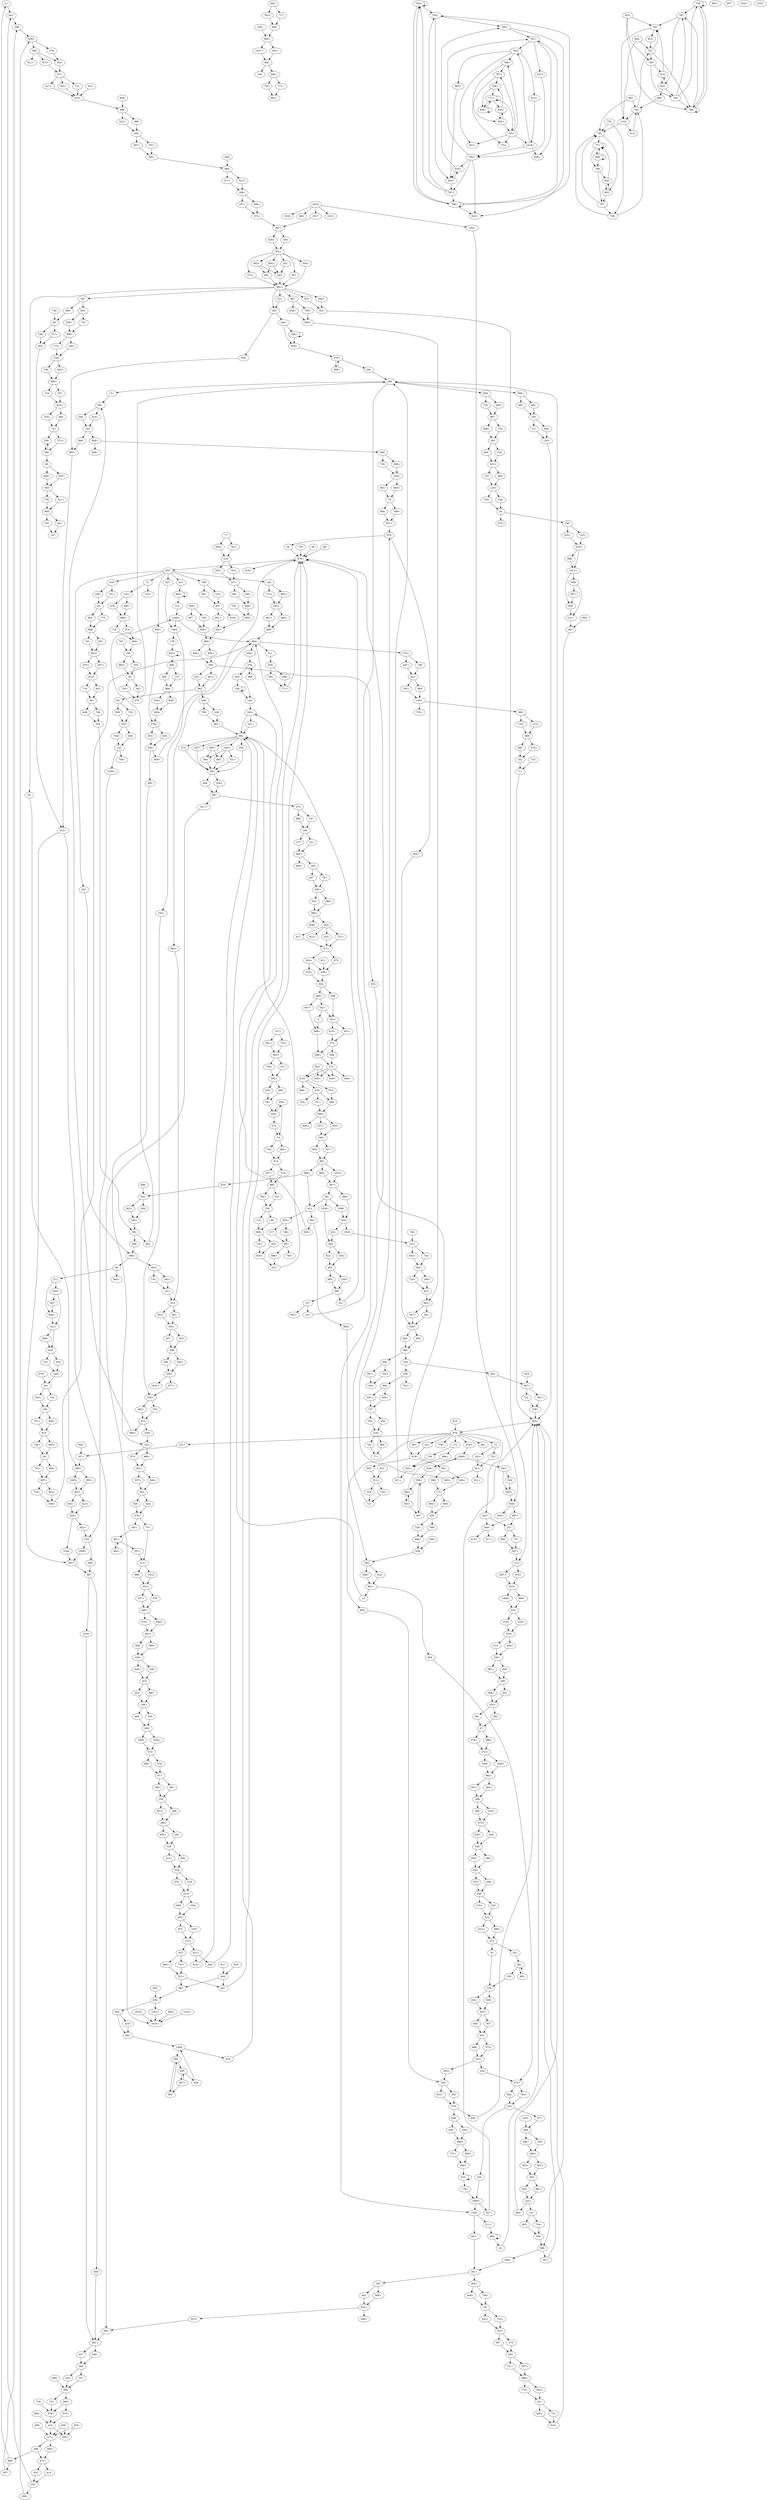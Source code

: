 digraph adj {
graph [k=96]
edge [d=-95]
"2+" [l=181 C=6582]
"2-" [l=181 C=6582]
"13+" [l=51885 C=1941957]
"13-" [l=51885 C=1941957]
"18+" [l=4302 C=156636]
"18-" [l=4302 C=156636]
"24+" [l=47118 C=1579878]
"24-" [l=47118 C=1579878]
"26+" [l=36218 C=1328996]
"26-" [l=36218 C=1328996]
"29+" [l=84609 C=2956635]
"29-" [l=84609 C=2956635]
"34+" [l=26505 C=943989]
"34-" [l=26505 C=943989]
"43+" [l=90139 C=2607704]
"43-" [l=90139 C=2607704]
"45+" [l=38775 C=1293221]
"45-" [l=38775 C=1293221]
"48+" [l=26106 C=725198]
"48-" [l=26106 C=725198]
"49+" [l=53007 C=1890434]
"49-" [l=53007 C=1890434]
"59+" [l=8997 C=336627]
"59-" [l=8997 C=336627]
"65+" [l=42121 C=1596143]
"65-" [l=42121 C=1596143]
"67+" [l=132 C=2029]
"67-" [l=132 C=2029]
"68+" [l=528 C=12678]
"68-" [l=528 C=12678]
"70+" [l=11473 C=367292]
"70-" [l=11473 C=367292]
"71+" [l=38166 C=1432157]
"71-" [l=38166 C=1432157]
"72+" [l=47492 C=1580702]
"72-" [l=47492 C=1580702]
"73+" [l=26655 C=865449]
"73-" [l=26655 C=865449]
"74+" [l=29534 C=1110504]
"74-" [l=29534 C=1110504]
"77+" [l=8643 C=332799]
"77-" [l=8643 C=332799]
"80+" [l=27953 C=1034613]
"80-" [l=27953 C=1034613]
"83+" [l=37859 C=1389430]
"83-" [l=37859 C=1389430]
"99+" [l=48884 C=1370904]
"99-" [l=48884 C=1370904]
"100+" [l=19050 C=719001]
"100-" [l=19050 C=719001]
"101+" [l=34471 C=1302211]
"101-" [l=34471 C=1302211]
"102+" [l=45658 C=1716228]
"102-" [l=45658 C=1716228]
"107+" [l=1276 C=47865]
"107-" [l=1276 C=47865]
"109+" [l=3347 C=115954]
"109-" [l=3347 C=115954]
"126+" [l=14818 C=444070]
"126-" [l=14818 C=444070]
"129+" [l=24888 C=864118]
"129-" [l=24888 C=864118]
"132+" [l=22569 C=814020]
"132-" [l=22569 C=814020]
"136+" [l=9150 C=265242]
"136-" [l=9150 C=265242]
"137+" [l=7402 C=267366]
"137-" [l=7402 C=267366]
"141+" [l=16079 C=492354]
"141-" [l=16079 C=492354]
"144+" [l=22200 C=797857]
"144-" [l=22200 C=797857]
"147+" [l=5515 C=191723]
"147-" [l=5515 C=191723]
"149+" [l=191 C=3258]
"149-" [l=191 C=3258]
"150+" [l=4909 C=178892]
"150-" [l=4909 C=178892]
"156+" [l=1881 C=69183]
"156-" [l=1881 C=69183]
"161+" [l=350 C=19165]
"161-" [l=350 C=19165]
"163+" [l=3548 C=229449]
"163-" [l=3548 C=229449]
"164+" [l=44864 C=1351665]
"164-" [l=44864 C=1351665]
"171+" [l=20225 C=739992]
"171-" [l=20225 C=739992]
"178+" [l=41532 C=1381633]
"178-" [l=41532 C=1381633]
"182+" [l=14299 C=480879]
"182-" [l=14299 C=480879]
"193+" [l=25733 C=814329]
"193-" [l=25733 C=814329]
"195+" [l=9313 C=336927]
"195-" [l=9313 C=336927]
"196+" [l=199 C=26456]
"196-" [l=199 C=26456]
"197+" [l=191 C=23255]
"197-" [l=191 C=23255]
"198+" [l=952 C=57990]
"198-" [l=952 C=57990]
"206+" [l=14202 C=515195]
"206-" [l=14202 C=515195]
"209+" [l=7012 C=224850]
"209-" [l=7012 C=224850]
"211+" [l=39254 C=1178332]
"211-" [l=39254 C=1178332]
"212+" [l=2477 C=88448]
"212-" [l=2477 C=88448]
"213+" [l=1141 C=62795]
"213-" [l=1141 C=62795]
"215+" [l=279 C=12367]
"215-" [l=279 C=12367]
"218+" [l=8090 C=294280]
"218-" [l=8090 C=294280]
"222+" [l=165 C=3054]
"222-" [l=165 C=3054]
"230+" [l=2241 C=72974]
"230-" [l=2241 C=72974]
"240+" [l=12728 C=457063]
"240-" [l=12728 C=457063]
"251+" [l=6420 C=181705]
"251-" [l=6420 C=181705]
"253+" [l=920 C=53740]
"253-" [l=920 C=53740]
"267+" [l=2547 C=73373]
"267-" [l=2547 C=73373]
"269+" [l=168 C=18447]
"269-" [l=168 C=18447]
"272+" [l=286 C=46417]
"272-" [l=286 C=46417]
"276+" [l=131 C=3286]
"276-" [l=131 C=3286]
"286+" [l=134 C=7956]
"286-" [l=134 C=7956]
"289+" [l=202 C=6893]
"289-" [l=202 C=6893]
"294+" [l=186 C=7430]
"294-" [l=186 C=7430]
"300+" [l=266 C=16657]
"300-" [l=266 C=16657]
"301+" [l=191 C=3092]
"301-" [l=191 C=3092]
"304+" [l=11183 C=397704]
"304-" [l=11183 C=397704]
"308+" [l=156 C=14797]
"308-" [l=156 C=14797]
"309+" [l=191 C=3203]
"309-" [l=191 C=3203]
"313+" [l=191 C=3499]
"313-" [l=191 C=3499]
"320+" [l=143 C=3873]
"320-" [l=143 C=3873]
"321+" [l=307 C=9457]
"321-" [l=307 C=9457]
"323+" [l=163 C=3878]
"323-" [l=163 C=3878]
"324+" [l=392 C=5524]
"324-" [l=392 C=5524]
"328+" [l=107 C=1008]
"328-" [l=107 C=1008]
"333+" [l=191 C=2676]
"333-" [l=191 C=2676]
"338+" [l=155 C=3597]
"338-" [l=155 C=3597]
"339+" [l=250 C=4123]
"339-" [l=250 C=4123]
"341+" [l=195 C=11540]
"341-" [l=195 C=11540]
"343+" [l=239 C=14249]
"343-" [l=239 C=14249]
"349+" [l=209 C=27495]
"349-" [l=209 C=27495]
"351+" [l=5063 C=164733]
"351-" [l=5063 C=164733]
"354+" [l=212 C=8327]
"354-" [l=212 C=8327]
"355+" [l=222 C=4406]
"355-" [l=222 C=4406]
"357+" [l=191 C=23078]
"357-" [l=191 C=23078]
"359+" [l=191 C=3050]
"359-" [l=191 C=3050]
"361+" [l=191 C=3007]
"361-" [l=191 C=3007]
"362+" [l=191 C=3393]
"362-" [l=191 C=3393]
"363+" [l=191 C=4612]
"363-" [l=191 C=4612]
"366+" [l=191 C=2473]
"366-" [l=191 C=2473]
"369+" [l=314 C=6679]
"369-" [l=314 C=6679]
"370+" [l=553 C=16428]
"370-" [l=553 C=16428]
"372+" [l=224 C=32396]
"372-" [l=224 C=32396]
"373+" [l=246 C=5458]
"373-" [l=246 C=5458]
"377+" [l=193 C=23126]
"377-" [l=193 C=23126]
"378+" [l=303 C=5979]
"378-" [l=303 C=5979]
"379+" [l=520 C=31695]
"379-" [l=520 C=31695]
"381+" [l=191 C=3165]
"381-" [l=191 C=3165]
"383+" [l=140 C=11374]
"383-" [l=140 C=11374]
"385+" [l=2644 C=95093]
"385-" [l=2644 C=95093]
"389+" [l=1997 C=56787]
"389-" [l=1997 C=56787]
"391+" [l=308 C=17439]
"391-" [l=308 C=17439]
"392+" [l=477 C=11357]
"392-" [l=477 C=11357]
"393+" [l=151 C=3663]
"393-" [l=151 C=3663]
"395+" [l=186 C=21280]
"395-" [l=186 C=21280]
"397+" [l=191 C=23465]
"397-" [l=191 C=23465]
"398+" [l=284 C=10398]
"398-" [l=284 C=10398]
"400+" [l=191 C=3055]
"400-" [l=191 C=3055]
"405+" [l=440 C=22687]
"405-" [l=440 C=22687]
"406+" [l=145 C=4654]
"406-" [l=145 C=4654]
"407+" [l=236 C=6285]
"407-" [l=236 C=6285]
"412+" [l=145 C=5036]
"412-" [l=145 C=5036]
"415+" [l=219 C=26354]
"415-" [l=219 C=26354]
"417+" [l=202 C=12619]
"417-" [l=202 C=12619]
"427+" [l=191 C=23392]
"427-" [l=191 C=23392]
"428+" [l=191 C=2971]
"428-" [l=191 C=2971]
"429+" [l=457 C=26490]
"429-" [l=457 C=26490]
"432+" [l=191 C=15404]
"432-" [l=191 C=15404]
"433+" [l=176 C=18499]
"433-" [l=176 C=18499]
"438+" [l=193 C=3263]
"438-" [l=193 C=3263]
"446+" [l=191 C=3356]
"446-" [l=191 C=3356]
"447+" [l=191 C=3001]
"447-" [l=191 C=3001]
"449+" [l=146 C=3256]
"449-" [l=146 C=3256]
"450+" [l=191 C=3432]
"450-" [l=191 C=3432]
"451+" [l=280 C=15746]
"451-" [l=280 C=15746]
"453+" [l=314 C=6179]
"453-" [l=314 C=6179]
"454+" [l=340 C=7771]
"454-" [l=340 C=7771]
"455+" [l=144 C=3897]
"455-" [l=144 C=3897]
"458+" [l=342 C=19893]
"458-" [l=342 C=19893]
"459+" [l=1106 C=33281]
"459-" [l=1106 C=33281]
"461+" [l=191 C=3633]
"461-" [l=191 C=3633]
"462+" [l=191 C=2926]
"462-" [l=191 C=2926]
"463+" [l=320 C=18049]
"463-" [l=320 C=18049]
"464+" [l=191 C=2487]
"464-" [l=191 C=2487]
"465+" [l=191 C=3668]
"465-" [l=191 C=3668]
"467+" [l=152 C=9434]
"467-" [l=152 C=9434]
"468+" [l=281 C=5423]
"468-" [l=281 C=5423]
"469+" [l=191 C=14976]
"469-" [l=191 C=14976]
"472+" [l=152 C=4306]
"472-" [l=152 C=4306]
"473+" [l=131 C=3670]
"473-" [l=131 C=3670]
"474+" [l=191 C=3970]
"474-" [l=191 C=3970]
"475+" [l=191 C=700]
"475-" [l=191 C=700]
"476+" [l=191 C=3109]
"476-" [l=191 C=3109]
"479+" [l=191 C=3126]
"479-" [l=191 C=3126]
"480+" [l=231 C=25288]
"480-" [l=231 C=25288]
"481+" [l=193 C=5979]
"481-" [l=193 C=5979]
"483+" [l=183 C=1663]
"483-" [l=183 C=1663]
"484+" [l=440 C=11179]
"484-" [l=440 C=11179]
"485+" [l=191 C=2719]
"485-" [l=191 C=2719]
"490+" [l=242 C=10589]
"490-" [l=242 C=10589]
"491+" [l=191 C=2642]
"491-" [l=191 C=2642]
"492+" [l=164 C=4140]
"492-" [l=164 C=4140]
"503+" [l=191 C=3999]
"503-" [l=191 C=3999]
"504+" [l=158 C=4970]
"504-" [l=158 C=4970]
"506+" [l=195 C=3450]
"506-" [l=195 C=3450]
"507+" [l=344 C=11052]
"507-" [l=344 C=11052]
"509+" [l=340 C=7547]
"509-" [l=340 C=7547]
"517+" [l=191 C=3154]
"517-" [l=191 C=3154]
"518+" [l=191 C=3214]
"518-" [l=191 C=3214]
"519+" [l=215 C=6873]
"519-" [l=215 C=6873]
"521+" [l=193 C=8526]
"521-" [l=193 C=8526]
"522+" [l=192 C=4085]
"522-" [l=192 C=4085]
"527+" [l=191 C=2088]
"527-" [l=191 C=2088]
"528+" [l=261 C=5339]
"528-" [l=261 C=5339]
"529+" [l=209 C=8897]
"529-" [l=209 C=8897]
"530+" [l=193 C=6292]
"530-" [l=193 C=6292]
"531+" [l=190 C=4564]
"531-" [l=190 C=4564]
"532+" [l=191 C=3091]
"532-" [l=191 C=3091]
"533+" [l=191 C=1958]
"533-" [l=191 C=1958]
"534+" [l=191 C=2622]
"534-" [l=191 C=2622]
"537+" [l=239 C=4647]
"537-" [l=239 C=4647]
"538+" [l=193 C=22487]
"538-" [l=193 C=22487]
"543+" [l=176 C=5880]
"543-" [l=176 C=5880]
"545+" [l=297 C=6852]
"545-" [l=297 C=6852]
"546+" [l=297 C=6900]
"546-" [l=297 C=6900]
"547+" [l=191 C=2925]
"547-" [l=191 C=2925]
"549+" [l=191 C=4971]
"549-" [l=191 C=4971]
"552+" [l=128 C=7111]
"552-" [l=128 C=7111]
"553+" [l=191 C=9307]
"553-" [l=191 C=9307]
"554+" [l=326 C=16359]
"554-" [l=326 C=16359]
"556+" [l=152 C=3089]
"556-" [l=152 C=3089]
"559+" [l=216 C=4340]
"559-" [l=216 C=4340]
"564+" [l=176 C=3706]
"564-" [l=176 C=3706]
"567+" [l=191 C=2764]
"567-" [l=191 C=2764]
"568+" [l=191 C=506]
"568-" [l=191 C=506]
"572+" [l=256 C=5231]
"572-" [l=256 C=5231]
"576+" [l=239 C=4307]
"576-" [l=239 C=4307]
"578+" [l=159 C=4443]
"578-" [l=159 C=4443]
"581+" [l=161 C=10417]
"581-" [l=161 C=10417]
"583+" [l=191 C=3331]
"583-" [l=191 C=3331]
"584+" [l=191 C=4359]
"584-" [l=191 C=4359]
"587+" [l=191 C=4405]
"587-" [l=191 C=4405]
"588+" [l=191 C=2619]
"588-" [l=191 C=2619]
"590+" [l=103 C=252]
"590-" [l=103 C=252]
"592+" [l=104 C=248]
"592-" [l=104 C=248]
"593+" [l=260 C=2097]
"593-" [l=260 C=2097]
"594+" [l=191 C=2873]
"594-" [l=191 C=2873]
"596+" [l=191 C=1277]
"596-" [l=191 C=1277]
"597+" [l=191 C=2675]
"597-" [l=191 C=2675]
"599+" [l=191 C=2404]
"599-" [l=191 C=2404]
"600+" [l=191 C=2601]
"600-" [l=191 C=2601]
"605+" [l=191 C=300]
"605-" [l=191 C=300]
"607+" [l=281 C=14872]
"607-" [l=281 C=14872]
"608+" [l=212 C=3996]
"608-" [l=212 C=3996]
"610+" [l=191 C=3369]
"610-" [l=191 C=3369]
"611+" [l=191 C=3144]
"611-" [l=191 C=3144]
"613+" [l=191 C=4196]
"613-" [l=191 C=4196]
"614+" [l=278 C=6239]
"614-" [l=278 C=6239]
"615+" [l=196 C=6759]
"615-" [l=196 C=6759]
"619+" [l=131 C=142]
"619-" [l=131 C=142]
"622+" [l=171 C=5016]
"622-" [l=171 C=5016]
"623+" [l=203 C=6124]
"623-" [l=203 C=6124]
"625+" [l=236 C=5628]
"625-" [l=236 C=5628]
"629+" [l=189 C=1444]
"629-" [l=189 C=1444]
"630+" [l=191 C=437]
"630-" [l=191 C=437]
"633+" [l=222 C=3569]
"633-" [l=222 C=3569]
"635+" [l=191 C=299]
"635-" [l=191 C=299]
"636+" [l=191 C=4640]
"636-" [l=191 C=4640]
"638+" [l=191 C=3013]
"638-" [l=191 C=3013]
"640+" [l=261 C=5395]
"640-" [l=261 C=5395]
"641+" [l=152 C=2571]
"641-" [l=152 C=2571]
"643+" [l=191 C=3681]
"643-" [l=191 C=3681]
"645+" [l=191 C=2576]
"645-" [l=191 C=2576]
"646+" [l=191 C=2829]
"646-" [l=191 C=2829]
"648+" [l=191 C=2889]
"648-" [l=191 C=2889]
"650+" [l=191 C=2579]
"650-" [l=191 C=2579]
"651+" [l=191 C=2931]
"651-" [l=191 C=2931]
"652+" [l=191 C=2531]
"652-" [l=191 C=2531]
"654+" [l=189 C=6437]
"654-" [l=189 C=6437]
"656+" [l=191 C=2068]
"656-" [l=191 C=2068]
"660+" [l=191 C=2081]
"660-" [l=191 C=2081]
"662+" [l=191 C=2768]
"662-" [l=191 C=2768]
"666+" [l=191 C=2998]
"666-" [l=191 C=2998]
"668+" [l=246 C=3969]
"668-" [l=246 C=3969]
"670+" [l=163 C=248]
"670-" [l=163 C=248]
"672+" [l=176 C=5805]
"672-" [l=176 C=5805]
"675+" [l=291 C=11739]
"675-" [l=291 C=11739]
"678+" [l=137 C=2319]
"678-" [l=137 C=2319]
"680+" [l=191 C=3078]
"680-" [l=191 C=3078]
"681+" [l=191 C=320]
"681-" [l=191 C=320]
"682+" [l=191 C=2705]
"682-" [l=191 C=2705]
"683+" [l=191 C=2946]
"683-" [l=191 C=2946]
"684+" [l=191 C=445]
"684-" [l=191 C=445]
"685+" [l=191 C=4262]
"685-" [l=191 C=4262]
"686+" [l=191 C=3681]
"686-" [l=191 C=3681]
"691+" [l=216 C=2535]
"691-" [l=216 C=2535]
"692+" [l=176 C=667]
"692-" [l=176 C=667]
"693+" [l=191 C=532]
"693-" [l=191 C=532]
"696+" [l=191 C=2958]
"696-" [l=191 C=2958]
"697+" [l=260 C=2690]
"697-" [l=260 C=2690]
"701+" [l=191 C=255]
"701-" [l=191 C=255]
"703+" [l=191 C=2330]
"703-" [l=191 C=2330]
"704+" [l=191 C=3353]
"704-" [l=191 C=3353]
"705+" [l=191 C=323]
"705-" [l=191 C=323]
"706+" [l=191 C=249]
"706-" [l=191 C=249]
"707+" [l=191 C=5025]
"707-" [l=191 C=5025]
"709+" [l=191 C=245]
"709-" [l=191 C=245]
"710+" [l=191 C=436]
"710-" [l=191 C=436]
"712+" [l=191 C=290]
"712-" [l=191 C=290]
"715+" [l=191 C=430]
"715-" [l=191 C=430]
"716+" [l=191 C=303]
"716-" [l=191 C=303]
"717+" [l=191 C=475]
"717-" [l=191 C=475]
"718+" [l=191 C=962]
"718-" [l=191 C=962]
"720+" [l=191 C=295]
"720-" [l=191 C=295]
"721+" [l=191 C=288]
"721-" [l=191 C=288]
"722+" [l=191 C=315]
"722-" [l=191 C=315]
"723+" [l=155 C=409]
"723-" [l=155 C=409]
"724+" [l=191 C=300]
"724-" [l=191 C=300]
"725+" [l=191 C=495]
"725-" [l=191 C=495]
"726+" [l=125 C=143]
"726-" [l=125 C=143]
"728+" [l=191 C=358]
"728-" [l=191 C=358]
"729+" [l=117 C=53]
"729-" [l=117 C=53]
"730+" [l=191 C=496]
"730-" [l=191 C=496]
"731+" [l=191 C=372]
"731-" [l=191 C=372]
"732+" [l=191 C=639]
"732-" [l=191 C=639]
"733+" [l=191 C=547]
"733-" [l=191 C=547]
"734+" [l=191 C=467]
"734-" [l=191 C=467]
"735+" [l=191 C=279]
"735-" [l=191 C=279]
"736+" [l=191 C=230]
"736-" [l=191 C=230]
"737+" [l=191 C=314]
"737-" [l=191 C=314]
"738+" [l=191 C=291]
"738-" [l=191 C=291]
"739+" [l=191 C=462]
"739-" [l=191 C=462]
"740+" [l=126 C=65]
"740-" [l=126 C=65]
"741+" [l=191 C=442]
"741-" [l=191 C=442]
"742+" [l=191 C=316]
"742-" [l=191 C=316]
"743+" [l=191 C=269]
"743-" [l=191 C=269]
"744+" [l=191 C=270]
"744-" [l=191 C=270]
"745+" [l=191 C=425]
"745-" [l=191 C=425]
"746+" [l=191 C=322]
"746-" [l=191 C=322]
"747+" [l=191 C=375]
"747-" [l=191 C=375]
"748+" [l=191 C=463]
"748-" [l=191 C=463]
"749+" [l=196 C=376]
"749-" [l=196 C=376]
"750+" [l=191 C=472]
"750-" [l=191 C=472]
"751+" [l=191 C=545]
"751-" [l=191 C=545]
"752+" [l=191 C=308]
"752-" [l=191 C=308]
"753+" [l=147 C=178]
"753-" [l=147 C=178]
"754+" [l=191 C=316]
"754-" [l=191 C=316]
"755+" [l=128 C=135]
"755-" [l=128 C=135]
"758+" [l=96 C=255]
"758-" [l=96 C=255]
"759+" [l=96 C=255]
"759-" [l=96 C=255]
"760+" [l=96 C=255]
"760-" [l=96 C=255]
"761+" [l=96 C=255]
"761-" [l=96 C=255]
"763+" [l=96 C=255]
"763-" [l=96 C=255]
"766+" [l=98 C=765]
"766-" [l=98 C=765]
"767+" [l=98 C=765]
"767-" [l=98 C=765]
"768+" [l=102 C=1697]
"768-" [l=102 C=1697]
"771+" [l=99 C=840]
"771-" [l=99 C=840]
"775+" [l=191 C=219]
"775-" [l=191 C=219]
"776+" [l=139 C=238]
"776-" [l=139 C=238]
"785+" [l=96 C=155]
"785-" [l=96 C=155]
"787+" [l=96 C=173]
"787-" [l=96 C=173]
"788+" [l=189 C=4005]
"788-" [l=189 C=4005]
"793+" [l=98 C=436]
"793-" [l=98 C=436]
"800+" [l=117 C=88]
"800-" [l=117 C=88]
"801+" [l=134 C=252]
"801-" [l=134 C=252]
"802+" [l=175 C=304]
"802-" [l=175 C=304]
"805+" [l=162 C=370]
"805-" [l=162 C=370]
"806+" [l=133 C=98]
"806-" [l=133 C=98]
"809+" [l=124 C=74]
"809-" [l=124 C=74]
"810+" [l=142 C=3016]
"810-" [l=142 C=3016]
"811+" [l=102 C=15]
"811-" [l=102 C=15]
"812+" [l=128 C=102]
"812-" [l=128 C=102]
"813+" [l=182 C=390]
"813-" [l=182 C=390]
"814+" [l=191 C=365]
"814-" [l=191 C=365]
"815+" [l=188 C=576]
"815-" [l=188 C=576]
"816+" [l=96 C=3]
"816-" [l=96 C=3]
"818+" [l=114 C=51]
"818-" [l=114 C=51]
"819+" [l=157 C=173]
"819-" [l=157 C=173]
"820+" [l=150 C=173]
"820-" [l=150 C=173]
"821+" [l=187 C=440]
"821-" [l=187 C=440]
"826+" [l=155 C=340]
"826-" [l=155 C=340]
"833+" [l=110 C=34]
"833-" [l=110 C=34]
"835+" [l=128 C=103]
"835-" [l=128 C=103]
"836+" [l=113 C=40]
"836-" [l=113 C=40]
"838+" [l=120 C=90]
"838-" [l=120 C=90]
"839+" [l=119 C=78]
"839-" [l=119 C=78]
"840+" [l=111 C=364]
"840-" [l=111 C=364]
"842+" [l=122 C=64]
"842-" [l=122 C=64]
"843+" [l=106 C=34]
"843-" [l=106 C=34]
"844+" [l=123 C=70]
"844-" [l=123 C=70]
"845+" [l=111 C=38]
"845-" [l=111 C=38]
"846+" [l=103 C=18]
"846-" [l=103 C=18]
"848+" [l=140 C=119]
"848-" [l=140 C=119]
"849+" [l=118 C=57]
"849-" [l=118 C=57]
"887+" [l=209376 C=5742170]
"887-" [l=209376 C=5742170]
"888+" [l=287 C=29551]
"888-" [l=287 C=29551]
"889+" [l=102482 C=3822317]
"889-" [l=102482 C=3822317]
"890+" [l=76659 C=2519357]
"890-" [l=76659 C=2519357]
"891+" [l=21865 C=678735]
"891-" [l=21865 C=678735]
"892+" [l=104259 C=3252817]
"892-" [l=104259 C=3252817]
"893+" [l=76923 C=2931114]
"893-" [l=76923 C=2931114]
"894+" [l=81373 C=3058103]
"894-" [l=81373 C=3058103]
"895+" [l=41851 C=1376831]
"895-" [l=41851 C=1376831]
"896+" [l=105784 C=3978132]
"896-" [l=105784 C=3978132]
"897+" [l=55828 C=2045920]
"897-" [l=55828 C=2045920]
"898+" [l=39614 C=1326305]
"898-" [l=39614 C=1326305]
"900+" [l=66459 C=2255196]
"900-" [l=66459 C=2255196]
"901+" [l=31616 C=1201541]
"901-" [l=31616 C=1201541]
"903+" [l=20063 C=649116]
"903-" [l=20063 C=649116]
"904+" [l=21268 C=616206]
"904-" [l=21268 C=616206]
"905+" [l=85836 C=3197984]
"905-" [l=85836 C=3197984]
"906+" [l=77576 C=2875166]
"906-" [l=77576 C=2875166]
"907+" [l=120053 C=3344930]
"907-" [l=120053 C=3344930]
"908+" [l=30966 C=1144452]
"908-" [l=30966 C=1144452]
"909+" [l=34991 C=1115651]
"909-" [l=34991 C=1115651]
"910+" [l=29707 C=1011045]
"910-" [l=29707 C=1011045]
"911+" [l=75314 C=2810648]
"911-" [l=75314 C=2810648]
"912+" [l=79018 C=2586060]
"912-" [l=79018 C=2586060]
"913+" [l=93335 C=3366988]
"913-" [l=93335 C=3366988]
"914+" [l=80339 C=2987162]
"914-" [l=80339 C=2987162]
"915+" [l=46701 C=1621076]
"915-" [l=46701 C=1621076]
"916+" [l=72439 C=2397069]
"916-" [l=72439 C=2397069]
"917+" [l=54482 C=1458802]
"917-" [l=54482 C=1458802]
"918+" [l=62788 C=2260029]
"918-" [l=62788 C=2260029]
"919+" [l=61723 C=1713480]
"919-" [l=61723 C=1713480]
"920+" [l=86361 C=3144777]
"920-" [l=86361 C=3144777]
"921+" [l=21184 C=735067]
"921-" [l=21184 C=735067]
"922+" [l=26212 C=1002168]
"922-" [l=26212 C=1002168]
"923+" [l=1975 C=127994]
"923-" [l=1975 C=127994]
"924+" [l=426 C=81643]
"924-" [l=426 C=81643]
"925+" [l=52012 C=1889893]
"925-" [l=52012 C=1889893]
"926+" [l=90544 C=3370799]
"926-" [l=90544 C=3370799]
"927+" [l=9439 C=314995]
"927-" [l=9439 C=314995]
"928+" [l=51601 C=1632412]
"928-" [l=51601 C=1632412]
"929+" [l=17453 C=653815]
"929-" [l=17453 C=653815]
"930+" [l=22324 C=645723]
"930-" [l=22324 C=645723]
"931+" [l=1845 C=116142]
"931-" [l=1845 C=116142]
"932+" [l=31934 C=1122291]
"932-" [l=31934 C=1122291]
"933+" [l=11537 C=363442]
"933-" [l=11537 C=363442]
"934+" [l=31981 C=1014009]
"934-" [l=31981 C=1014009]
"935+" [l=17655 C=669604]
"935-" [l=17655 C=669604]
"936+" [l=66736 C=1841448]
"936-" [l=66736 C=1841448]
"937+" [l=45119 C=1379163]
"937-" [l=45119 C=1379163]
"938+" [l=34308 C=1125653]
"938-" [l=34308 C=1125653]
"939+" [l=31494 C=1174846]
"939-" [l=31494 C=1174846]
"940+" [l=6282 C=233328]
"940-" [l=6282 C=233328]
"941+" [l=22845 C=676824]
"941-" [l=22845 C=676824]
"942+" [l=58615 C=2340307]
"942-" [l=58615 C=2340307]
"943+" [l=9999 C=349420]
"943-" [l=9999 C=349420]
"944+" [l=36009 C=960657]
"944-" [l=36009 C=960657]
"946+" [l=87501 C=2630479]
"946-" [l=87501 C=2630479]
"947+" [l=19450 C=716592]
"947-" [l=19450 C=716592]
"948+" [l=3053 C=101752]
"948-" [l=3053 C=101752]
"949+" [l=4786 C=170612]
"949-" [l=4786 C=170612]
"950+" [l=50197 C=1887848]
"950-" [l=50197 C=1887848]
"951+" [l=16843 C=554856]
"951-" [l=16843 C=554856]
"952+" [l=3227 C=102880]
"952-" [l=3227 C=102880]
"953+" [l=356 C=63150]
"953-" [l=356 C=63150]
"954+" [l=15780 C=595459]
"954-" [l=15780 C=595459]
"955+" [l=72130 C=2698563]
"955-" [l=72130 C=2698563]
"956+" [l=471 C=93290]
"956-" [l=471 C=93290]
"957+" [l=7657 C=247441]
"957-" [l=7657 C=247441]
"958+" [l=36493 C=1390837]
"958-" [l=36493 C=1390837]
"959+" [l=82230 C=2392414]
"959-" [l=82230 C=2392414]
"960+" [l=29309 C=1084256]
"960-" [l=29309 C=1084256]
"961+" [l=2593 C=185689]
"961-" [l=2593 C=185689]
"962+" [l=883 C=62946]
"962-" [l=883 C=62946]
"963+" [l=2421 C=68383]
"963-" [l=2421 C=68383]
"964+" [l=4215 C=127437]
"964-" [l=4215 C=127437]
"965+" [l=436 C=19689]
"965-" [l=436 C=19689]
"966+" [l=274 C=44054]
"966-" [l=274 C=44054]
"967+" [l=8759 C=330646]
"967-" [l=8759 C=330646]
"968+" [l=1264 C=46308]
"968-" [l=1264 C=46308]
"970+" [l=4863 C=145925]
"970-" [l=4863 C=145925]
"971+" [l=523 C=106873]
"971-" [l=523 C=106873]
"972+" [l=424 C=10571]
"972-" [l=424 C=10571]
"973+" [l=423 C=11706]
"973-" [l=423 C=11706]
"974+" [l=325 C=11529]
"974-" [l=325 C=11529]
"975+" [l=192 C=19619]
"975-" [l=192 C=19619]
"976+" [l=1277 C=37469]
"976-" [l=1277 C=37469]
"977+" [l=2973 C=93593]
"977-" [l=2973 C=93593]
"978+" [l=273 C=40595]
"978-" [l=273 C=40595]
"979+" [l=389 C=70652]
"979-" [l=389 C=70652]
"980+" [l=1374 C=45594]
"980-" [l=1374 C=45594]
"981+" [l=131 C=8342]
"981-" [l=131 C=8342]
"982+" [l=513 C=27762]
"982-" [l=513 C=27762]
"983+" [l=48657 C=1526556]
"983-" [l=48657 C=1526556]
"984+" [l=1523 C=157211]
"984-" [l=1523 C=157211]
"985+" [l=383 C=71226]
"985-" [l=383 C=71226]
"986+" [l=423 C=8505]
"986-" [l=423 C=8505]
"987+" [l=255 C=39714]
"987-" [l=255 C=39714]
"988+" [l=970 C=27596]
"988-" [l=970 C=27596]
"989+" [l=192 C=22608]
"989-" [l=192 C=22608]
"990+" [l=333 C=15900]
"990-" [l=333 C=15900]
"991+" [l=156 C=14586]
"991-" [l=156 C=14586]
"992+" [l=151 C=3997]
"992-" [l=151 C=3997]
"993+" [l=206 C=4867]
"993-" [l=206 C=4867]
"994+" [l=177 C=11391]
"994-" [l=177 C=11391]
"995+" [l=632 C=22022]
"995-" [l=632 C=22022]
"996+" [l=332 C=7987]
"996-" [l=332 C=7987]
"997+" [l=248 C=5016]
"997-" [l=248 C=5016]
"999+" [l=549 C=15756]
"999-" [l=549 C=15756]
"1000+" [l=591 C=16608]
"1000-" [l=591 C=16608]
"1003+" [l=632 C=19595]
"1003-" [l=632 C=19595]
"1004+" [l=173 C=7638]
"1004-" [l=173 C=7638]
"1005+" [l=307 C=7099]
"1005-" [l=307 C=7099]
"1006+" [l=307 C=7461]
"1006-" [l=307 C=7461]
"1007+" [l=424 C=12294]
"1007-" [l=424 C=12294]
"1008+" [l=217 C=4814]
"1008-" [l=217 C=4814]
"1009+" [l=140 C=2260]
"1009-" [l=140 C=2260]
"1010+" [l=191 C=5213]
"1010-" [l=191 C=5213]
"1011+" [l=100 C=207]
"1011-" [l=100 C=207]
"1012+" [l=332 C=6382]
"1012-" [l=332 C=6382]
"1015+" [l=152 C=762]
"1015-" [l=152 C=762]
"1016+" [l=125 C=7164]
"1016-" [l=125 C=7164]
"1017+" [l=188 C=676]
"1017-" [l=188 C=676]
"1018+" [l=98 C=430]
"1018-" [l=98 C=430]
"1019+" [l=113 C=800]
"1019-" [l=113 C=800]
"1021+" [l=189 C=821]
"1021-" [l=189 C=821]
"1022+" [l=126 C=7242]
"1022-" [l=126 C=7242]
"1026+" [l=32888 C=1232959]
"1026-" [l=32888 C=1232959]
"1027+" [l=1931 C=58075]
"1027-" [l=1931 C=58075]
"1029+" [l=113 C=2491]
"1029-" [l=113 C=2491]
"1030+" [l=75766 C=2712394]
"1030-" [l=75766 C=2712394]
"1031+" [l=16766 C=514697]
"1031-" [l=16766 C=514697]
"2+" -> "341-"
"2-" -> "888+"
"13+" -> "961-"
"13-" -> "994+" [d=-76]
"18+" -> "981-" [d=-87]
"18-" -> "490+"
"24+" -> "678+"
"24-" -> "979+" [d=-30]
"26+" -> "600-"
"26+" -> "736-"
"26-" -> "666-"
"26-" -> "752+"
"29+" -> "648-"
"29+" -> "746-"
"29-" -> "652+"
"29-" -> "710+"
"34+" -> "534+"
"34+" -> "754-"
"34-" -> "240-"
"34-" -> "670-"
"43+" -> "965+"
"43-" -> "953+" [d=-92]
"45+" -> "428+"
"45+" -> "731-"
"45-" -> "583-"
"45-" -> "775-"
"48-" -> "979+" [d=-30]
"49+" -> "398-"
"49-" -> "212-"
"49-" -> "844+"
"59+" -> "338+"
"59-" -> "635+"
"59-" -> "685+"
"65+" -> "683-"
"65+" -> "745+"
"65-" -> "447-"
"65-" -> "730+"
"67+" -> "68+"
"67+" -> "392+"
"67-" -> "976+"
"67-" -> "980+"
"68+" -> "253-"
"68-" -> "67-"
"70+" -> "213+"
"70-" -> "379-"
"71+" -> "953+" [d=-91]
"71-" -> "102+"
"71-" -> "723+"
"72+" -> "979+" [d=-31]
"72-" -> "333+"
"72-" -> "725-"
"73+" -> "660-"
"73+" -> "693+"
"73-" -> "599+"
"73-" -> "684-"
"74+" -> "572+"
"74+" -> "339-" [d=-89]
"74-" -> "465+"
"74-" -> "743-"
"77-" -> "594+"
"77-" -> "742+"
"80+" -> "740+"
"80+" -> "896+"
"80-" -> "517+"
"80-" -> "748-"
"83+" -> "962+"
"83-" -> "309-"
"83-" -> "720-"
"99-" -> "979+" [d=-30]
"100+" -> "755+"
"100+" -> "893-"
"100-" -> "683+"
"100-" -> "745-"
"101+" -> "107+"
"101-" -> "979+" [d=-31]
"102+" -> "476-"
"102+" -> "596+"
"102-" -> "71+"
"107+" -> "490+"
"107-" -> "101-"
"107-" -> "842+"
"109+" -> "953+"
"109-" -> "361-"
"109-" -> "722+"
"126+" -> "953+" [d=-89]
"126-" -> "682+"
"126-" -> "712+"
"129+" -> "534-"
"129+" -> "754+"
"129-" -> "400+"
"129-" -> "701+"
"132+" -> "645+"
"132+" -> "744-"
"132-" -> "749+"
"132-" -> "1030+"
"136+" -> "992+"
"137+" -> "491-"
"137+" -> "605-"
"137-" -> "450-"
"137-" -> "750-"
"141+" -> "222-"
"141-" -> "462-"
"141-" -> "734+"
"144+" -> "156+"
"144+" -> "929+"
"144-" -> "320+"
"147+" -> "301+"
"147+" -> "735+"
"149+" -> "150+"
"149-" -> "908-"
"150+" -> "532+"
"150+" -> "706-"
"150-" -> "149-"
"150-" -> "715-"
"156+" -> "156+"
"156+" -> "929+"
"156-" -> "144-"
"156-" -> "156-"
"161+" -> "981-" [d=-89]
"161-" -> "896-"
"161-" -> "935-"
"163+" -> "549+"
"163+" -> "610-"
"163-" -> "894-"
"163-" -> "928+"
"164+" -> "530+"
"164-" -> "1004+"
"171+" -> "979+" [d=-30]
"171-" -> "696+"
"171-" -> "738-"
"178+" -> "1004+"
"178-" -> "623+"
"182+" -> "391-"
"182-" -> "362-"
"182-" -> "568+"
"193+" -> "485+"
"193+" -> "681+"
"193-" -> "682-"
"193-" -> "712-"
"195+" -> "481+"
"195-" -> "379-"
"196+" -> "197+"
"196+" -> "686+"
"196-" -> "377-"
"196-" -> "521-"
"197+" -> "372+"
"197-" -> "196-"
"198+" -> "363-"
"198+" -> "464-"
"198-" -> "369-"
"198-" -> "453+"
"206+" -> "276-"
"206-" -> "994-" [d=-93]
"209+" -> "660+"
"209+" -> "693-"
"209-" -> "588-"
"209-" -> "728+"
"211+" -> "965-"
"211-" -> "1029+"
"212+" -> "49+"
"212-" -> "559+"
"212-" -> "608+" [d=-91]
"213+" -> "996-"
"213+" -> "1012-"
"213-" -> "70-"
"213-" -> "351-"
"215+" -> "921+"
"215+" -> "937-"
"215-" -> "972+"
"215-" -> "1007+"
"218+" -> "594-"
"218+" -> "742-"
"218-" -> "450+"
"218-" -> "750+"
"222+" -> "141-"
"222+" -> "983-"
"222-" -> "891-"
"222-" -> "952+"
"230+" -> "323-"
"230-" -> "675+"
"240+" -> "34+"
"240-" -> "533+"
"240-" -> "733+"
"251+" -> "887-"
"251+" -> "941-"
"251-" -> "680-"
"251-" -> "747-"
"253+" -> "68-"
"253+" -> "392-"
"253-" -> "366-"
"253-" -> "651+"
"267+" -> "953+" [d=-91]
"267-" -> "398+"
"269+" -> "974+"
"269+" -> "978+" [d=-72]
"269-" -> "956+"
"272+" -> "286-"
"272+" -> "506+"
"272-" -> "800+"
"272-" -> "415+" [d=-93]
"272-" -> "835+" [d=-93]
"272-" -> "839+" [d=-93]
"276+" -> "206-"
"276+" -> "968+"
"276-" -> "929-"
"276-" -> "968-"
"286+" -> "272-"
"286-" -> "888-"
"286-" -> "473+" [d=-34]
"289+" -> "381-"
"289+" -> "650+"
"289-" -> "366+"
"289-" -> "651-"
"294+" -> "977+"
"294+" -> "1031+"
"294-" -> "545-"
"294-" -> "546+"
"300+" -> "405-"
"300+" -> "484-"
"300-" -> "933-"
"300-" -> "461+" [d=-91]
"300-" -> "547-" [d=-91]
"301+" -> "905+"
"301-" -> "147-"
"304+" -> "648+"
"304+" -> "746+"
"304-" -> "391-"
"308+" -> "924-"
"308-" -> "811+"
"308-" -> "975+" [d=-52]
"308-" -> "654-" [d=-49]
"309+" -> "83+"
"309-" -> "920-"
"313+" -> "519-"
"313-" -> "529+"
"320+" -> "321+"
"320+" -> "981-" [d=-18]
"320-" -> "144+"
"320-" -> "926-"
"321+" -> "981-" [d=-93]
"321-" -> "320-"
"323+" -> "230-"
"323+" -> "385+"
"323-" -> "973-"
"323-" -> "986+"
"324+" -> "691-"
"324-" -> "963+"
"328+" -> "922-"
"328+" -> "1030-"
"328-" -> "468-"
"328-" -> "1008+"
"333+" -> "912-"
"333-" -> "72+"
"338+" -> "339+"
"338+" -> "572-"
"338-" -> "59-"
"338-" -> "339-" [d=-78]
"339+" -> "74-" [d=-89]
"339+" -> "338+" [d=-78]
"339-" -> "338-"
"341+" -> "2-"
"341+" -> "343+" [d=-82]
"341-" -> "480-"
"343+" -> "451+"
"343+" -> "614+"
"343-" -> "458+"
"343-" -> "341-" [d=-82]
"349+" -> "427+"
"349+" -> "636-"
"349-" -> "357-"
"349-" -> "553-"
"351+" -> "213+"
"351-" -> "481-"
"354+" -> "984+"
"354-" -> "901-"
"354-" -> "950-"
"355+" -> "556+"
"355-" -> "578-"
"357+" -> "349+"
"357-" -> "956-" [d=-94]
"359+" -> "908+"
"359-" -> "935+"
"361+" -> "109+"
"361-" -> "947-"
"362+" -> "182+"
"362-" -> "932+"
"363+" -> "198-"
"363-" -> "982-"
"366+" -> "253+"
"366-" -> "289+"
"369+" -> "198+"
"369-" -> "672+"
"370+" -> "447+"
"370+" -> "730-"
"370-" -> "994-"
"372+" -> "987+"
"372-" -> "197-"
"372-" -> "686-"
"373+" -> "981+" [d=-92]
"373-" -> "552-" [d=-93]
"377+" -> "196+"
"377-" -> "985+"
"378+" -> "924-"
"378-" -> "654-"
"379+" -> "70+"
"379+" -> "195+"
"379-" -> "454+"
"379-" -> "509+"
"381+" -> "289-"
"381-" -> "529-"
"383+" -> "522-"
"383+" -> "989+"
"383-" -> "397+"
"383-" -> "707+"
"385+" -> "556-"
"385-" -> "323-"
"389+" -> "429+"
"389-" -> "641-"
"391+" -> "182-"
"391+" -> "304+"
"391-" -> "942-"
"391-" -> "948-"
"392+" -> "253-"
"392-" -> "67-"
"393+" -> "407-"
"393+" -> "625-"
"393-" -> "891+"
"393-" -> "952-"
"395+" -> "985-"
"395-" -> "397-"
"395-" -> "707-"
"397+" -> "395+"
"397-" -> "383+"
"398+" -> "49-"
"398+" -> "904+"
"398-" -> "267+"
"398-" -> "948+"
"400+" -> "913-"
"400-" -> "129+"
"405+" -> "300-"
"405-" -> "984-"
"406+" -> "407+"
"406+" -> "625+"
"406-" -> "545+"
"406-" -> "546-"
"407+" -> "393-"
"407-" -> "406-"
"412+" -> "990-" [d=-45]
"412+" -> "581+" [d=-45]
"412-" -> "954+"
"412-" -> "993-"
"415+" -> "974-"
"415+" -> "806+" [d=-66]
"415+" -> "978-" [d=-66]
"415-" -> "843+"
"415-" -> "272+" [d=-93]
"417+" -> "433+" [d=-36]
"417-" -> "971+"
"427+" -> "991-"
"427-" -> "349-"
"428+" -> "916+"
"428-" -> "45-"
"429+" -> "528-"
"429+" -> "640+"
"429-" -> "389-"
"429-" -> "459+"
"432+" -> "433+" [d=-18]
"432-" -> "971+" [d=-18]
"433+" -> "966-"
"433-" -> "812+"
"433-" -> "417-" [d=-36]
"433-" -> "432-" [d=-18]
"433-" -> "721+" [d=-18]
"438+" -> "552+"
"438-" -> "987-"
"446+" -> "921-"
"446-" -> "981-" [d=-81]
"447+" -> "65+"
"447-" -> "370-"
"449+" -> "949+"
"449+" -> "970+"
"449-" -> "537-"
"449-" -> "576+"
"450+" -> "137+"
"450-" -> "218+"
"451+" -> "473-"
"451-" -> "343-"
"453+" -> "672+"
"453-" -> "198+"
"454+" -> "455+"
"454-" -> "379+"
"455+" -> "940-"
"455+" -> "957-"
"455-" -> "454-"
"455-" -> "509-"
"458+" -> "924+"
"458-" -> "343+"
"459+" -> "641-"
"459-" -> "429+"
"461+" -> "962-"
"461-" -> "300+" [d=-91]
"462+" -> "141+"
"462-" -> "904-"
"463+" -> "503+"
"463+" -> "613+"
"463-" -> "995-"
"463-" -> "1003-"
"464+" -> "198-"
"464-" -> "982-"
"465+" -> "914-"
"465-" -> "74+"
"467+" -> "468+"
"467+" -> "581-"
"467-" -> "469-"
"467-" -> "1010-"
"468+" -> "328+"
"468-" -> "467-"
"469+" -> "467+"
"469-" -> "991+" [d=-76]
"472+" -> "1005-"
"472+" -> "1006+"
"472-" -> "976-"
"472-" -> "980-"
"473+" -> "451-"
"473+" -> "614-"
"473-" -> "506-"
"473-" -> "286+" [d=-34]
"474+" -> "889-"
"474-" -> "893+"
"475+" -> "915+"
"475-" -> "943-"
"476+" -> "102-"
"476-" -> "889+"
"479+" -> "519+"
"479-" -> "615+"
"480+" -> "341+"
"480+" -> "607+"
"480-" -> "924+"
"481+" -> "351+"
"481+" -> "483+"
"481-" -> "195-"
"481-" -> "483-"
"483+" -> "481+"
"483-" -> "481-"
"484+" -> "300-"
"484-" -> "984-"
"485+" -> "909-"
"485-" -> "193-"
"490+" -> "995+"
"490+" -> "1003+"
"490-" -> "18+"
"490-" -> "107-"
"491+" -> "137-"
"491-" -> "906+"
"492+" -> "543-" [d=-80]
"492+" -> "692-" [d=-80]
"492-" -> "552-" [d=-75]
"503+" -> "504+"
"503-" -> "463-"
"504+" -> "922+"
"504+" -> "1026-"
"504-" -> "503-"
"504-" -> "613-"
"506+" -> "473+"
"506-" -> "272-"
"507+" -> "552-" [d=-93]
"507-" -> "981+" [d=-87]
"509+" -> "455+"
"509-" -> "379+"
"517+" -> "954-"
"517-" -> "80+"
"518+" -> "519+"
"518-" -> "615+"
"519+" -> "313-"
"519+" -> "646+"
"519-" -> "479-"
"519-" -> "518-"
"521+" -> "196+"
"521-" -> "985+"
"522+" -> "383-"
"522-" -> "966+"
"527+" -> "960-"
"527-" -> "914+"
"528+" -> "429-"
"528-" -> "672-"
"529+" -> "381+"
"529+" -> "650-"
"529-" -> "313+"
"529-" -> "646-"
"530+" -> "662+"
"530+" -> "704-"
"530-" -> "164-"
"530-" -> "977-"
"531+" -> "552-" [d=-93]
"531-" -> "543-" [d=-87]
"532+" -> "960+"
"532-" -> "150-"
"533+" -> "918+"
"533-" -> "240+"
"534+" -> "129-"
"534-" -> "34-"
"537+" -> "449+"
"537-" -> "622-"
"538+" -> "987-"
"538-" -> "552+"
"543+" -> "492-" [d=-80]
"543+" -> "531+" [d=-87]
"543+" -> "564-" [d=-80]
"543-" -> "981+" [d=-21]
"545+" -> "294+"
"545-" -> "406+"
"546+" -> "406+"
"546-" -> "294+"
"547+" -> "300+" [d=-91]
"547-" -> "962-"
"549+" -> "961+"
"549-" -> "163-"
"552+" -> "373+" [d=-93]
"552+" -> "507-" [d=-93]
"552+" -> "531-" [d=-93]
"552+" -> "564+" [d=-84]
"552+" -> "492+" [d=-75]
"552+" -> "554+" [d=-75]
"552-" -> "438-"
"552-" -> "538+"
"553+" -> "349+"
"553-" -> "956-" [d=-94]
"554+" -> "981+" [d=-87]
"554-" -> "552-" [d=-75]
"556+" -> "385-"
"556+" -> "959+"
"556-" -> "355-"
"556-" -> "633+"
"559+" -> "997-"
"559+" -> "1011-"
"559-" -> "212+"
"564+" -> "692-" [d=-80]
"564+" -> "543-" [d=-80]
"564-" -> "552-" [d=-84]
"567+" -> "934-"
"567-" -> "895+"
"568+" -> "932+"
"568-" -> "182+"
"572+" -> "338-"
"572-" -> "74-"
"576+" -> "622-"
"576-" -> "449+"
"578+" -> "355+"
"578+" -> "633-"
"578-" -> "930-"
"578-" -> "938-"
"581+" -> "467-"
"581-" -> "1008-"
"581-" -> "412-" [d=-45]
"581-" -> "1026+" [d=-45]
"583+" -> "45+"
"583-" -> "898-"
"584+" -> "900+"
"584-" -> "988-"
"587+" -> "915+"
"587-" -> "943-"
"588+" -> "209+"
"588-" -> "890+"
"590+" -> "592+" [d=-94]
"590+" -> "697-" [d=-94]
"590-" -> "629-"
"590-" -> "697+"
"592+" -> "593+"
"592+" -> "1009+" [d=-78]
"592-" -> "590-" [d=-94]
"592-" -> "593-" [d=-94]
"593+" -> "697-" [d=-94]
"593+" -> "592+" [d=-94]
"593-" -> "592-"
"594+" -> "218-"
"594-" -> "77+"
"596+" -> "889+"
"596-" -> "102-"
"597+" -> "898+"
"597-" -> "943+"
"599+" -> "951+"
"599-" -> "73+"
"600+" -> "26-"
"600-" -> "913+"
"605+" -> "137-"
"605-" -> "906+"
"607+" -> "888+"
"607-" -> "480-"
"608+" -> "1011-"
"608-" -> "997+"
"608-" -> "212+" [d=-91]
"610+" -> "163-"
"610-" -> "961+"
"611+" -> "905-"
"611-" -> "955+"
"613+" -> "504+"
"613-" -> "463-"
"614+" -> "473-"
"614-" -> "343-"
"615+" -> "999-"
"615+" -> "1000-"
"615-" -> "479+"
"615-" -> "518+"
"619-" -> "947+"
"622+" -> "537+"
"622+" -> "576-"
"622-" -> "996+"
"622-" -> "1012+"
"623+" -> "900-"
"623+" -> "623+" [d=-14]
"623-" -> "178+"
"623-" -> "623-" [d=-14]
"625+" -> "393-"
"625-" -> "406-"
"629+" -> "590+"
"629-" -> "1009-"
"630+" -> "938+"
"630-" -> "988+"
"633+" -> "578-"
"633-" -> "556+"
"635+" -> "955-"
"635-" -> "59+"
"636+" -> "349-"
"636-" -> "991-"
"638+" -> "958+"
"638-" -> "967+"
"640+" -> "672-"
"640-" -> "429-"
"641+" -> "389+"
"641+" -> "459-"
"641-" -> "949-"
"641-" -> "970-"
"643+" -> "939+"
"643-" -> "897-"
"645+" -> "920+"
"645-" -> "132-"
"646+" -> "529+"
"646-" -> "519-"
"648+" -> "29-"
"648-" -> "304-"
"650+" -> "529-"
"650-" -> "289-"
"651+" -> "289+"
"651-" -> "253+"
"652+" -> "915-"
"652-" -> "29+"
"654+" -> "378+"
"654+" -> "308+" [d=-49]
"654-" -> "971-"
"656+" -> "988+"
"656-" -> "938+"
"660+" -> "73-"
"660-" -> "209-"
"662+" -> "675-"
"662-" -> "530-"
"666+" -> "26+"
"666-" -> "897+"
"668+" -> "918-"
"668-" -> "1011+"
"670+" -> "34+"
"672+" -> "528+"
"672+" -> "640-"
"672-" -> "369+"
"672-" -> "453-"
"675+" -> "662-"
"675+" -> "704+"
"675-" -> "230+"
"675-" -> "964+"
"678+" -> "903-"
"678+" -> "951-"
"678-" -> "24-"
"678-" -> "933+"
"680+" -> "251+"
"680-" -> "937+"
"681+" -> "909-"
"681-" -> "193-"
"682+" -> "193+"
"682-" -> "126+"
"683+" -> "65-"
"683-" -> "100+"
"684+" -> "73+"
"684-" -> "951+"
"685+" -> "955-"
"685-" -> "59+"
"686+" -> "372+"
"686-" -> "196-"
"691+" -> "324-"
"691+" -> "963+" [d=-87]
"691-" -> "1009-"
"692+" -> "492-" [d=-80]
"692+" -> "564-" [d=-80]
"692-" -> "981+" [d=-21]
"693+" -> "209-"
"693-" -> "73-"
"696+" -> "925+"
"696-" -> "171+"
"697+" -> "593-" [d=-94]
"697+" -> "590-" [d=-94]
"697-" -> "590+"
"701+" -> "913-"
"701-" -> "129+"
"703+" -> "946-"
"703-" -> "892+"
"704+" -> "530-"
"704-" -> "675-"
"705+" -> "934-"
"705-" -> "895+"
"706+" -> "150-"
"706-" -> "960+"
"707+" -> "395+"
"707-" -> "383+"
"709+" -> "958+"
"709-" -> "967+"
"710+" -> "915-"
"710-" -> "29+"
"712+" -> "193+"
"712-" -> "126+"
"715+" -> "150+"
"715-" -> "908-"
"716+" -> "889-"
"716-" -> "893+"
"717+" -> "892+"
"717-" -> "946-"
"718+" -> "960-"
"718-" -> "914+"
"720+" -> "83+"
"720-" -> "920-"
"721+" -> "971+" [d=-18]
"721-" -> "433+" [d=-18]
"722+" -> "947-"
"722-" -> "109+"
"723-" -> "71+"
"724+" -> "939+"
"724-" -> "897-"
"725+" -> "72+"
"725-" -> "912-"
"726-" -> "978+" [d=-82]
"728+" -> "890+"
"728-" -> "209+"
"729-" -> "979+"
"730+" -> "370-"
"730-" -> "65+"
"731+" -> "45-"
"731-" -> "916+"
"732+" -> "935+"
"732-" -> "908+"
"733+" -> "918+"
"733-" -> "240+"
"734+" -> "904-"
"734-" -> "141+"
"735+" -> "905+"
"735-" -> "147-"
"736+" -> "26-"
"736-" -> "913+"
"737+" -> "900+"
"737-" -> "988-"
"738+" -> "171+"
"738-" -> "925+"
"739+" -> "955+"
"739-" -> "905-"
"740-" -> "80-"
"741+" -> "898+"
"741-" -> "943+"
"742+" -> "218-"
"742-" -> "77+"
"743+" -> "74+"
"743-" -> "914-"
"744+" -> "132-"
"744-" -> "920+"
"745+" -> "100+"
"745-" -> "65-"
"746+" -> "29-"
"746-" -> "304-"
"747+" -> "251+"
"747-" -> "937+"
"748+" -> "80+"
"748-" -> "954-"
"749-" -> "132+"
"750+" -> "137+"
"750-" -> "218+"
"751+" -> "956+"
"751-" -> "978+"
"752+" -> "897+"
"752-" -> "26+"
"753-" -> "950+"
"754+" -> "34-"
"754-" -> "129-"
"755-" -> "100-"
"758+" -> "758+"
"758+" -> "759+"
"758+" -> "788+"
"758-" -> "758-"
"758-" -> "787-"
"758-" -> "788-" [d=-93]
"759+" -> "760+"
"759+" -> "820+" [d=-55]
"759-" -> "758-"
"759-" -> "787-"
"759-" -> "788-" [d=-93]
"760+" -> "761+"
"760+" -> "810+"
"760-" -> "759-"
"760-" -> "816-"
"761+" -> "815+"
"761+" -> "763+" [d=-92]
"761+" -> "826+" [d=-92]
"761-" -> "760-"
"761-" -> "788-" [d=-93]
"761-" -> "785-" [d=-93]
"763+" -> "805+"
"763+" -> "813+" [d=-93]
"763+" -> "766+" [d=-92]
"763+" -> "801+" [d=-92]
"763-" -> "761-" [d=-92]
"763-" -> "1018-" [d=-89]
"766+" -> "767+"
"766+" -> "776+"
"766-" -> "763-" [d=-92]
"766-" -> "793-" [d=-82]
"767+" -> "768+"
"767+" -> "802+"
"767-" -> "766-"
"767-" -> "793-" [d=-82]
"768+" -> "771+" [d=-91]
"768+" -> "836+" [d=-17]
"768-" -> "767-"
"768-" -> "845-"
"771+" -> "836+" [d=-17]
"771+" -> "771+" [d=-30]
"771+" -> "793+" [d=-46]
"771+" -> "845+" [d=-46]
"771-" -> "768-" [d=-91]
"771-" -> "836-" [d=-91]
"771-" -> "771-" [d=-30]
"775+" -> "45+"
"775-" -> "898-"
"776-" -> "766-"
"776-" -> "793-" [d=-82]
"785+" -> "787+" [d=-94]
"785+" -> "816+" [d=-94]
"785+" -> "761+" [d=-93]
"785+" -> "810+" [d=-93]
"785-" -> "815-"
"785-" -> "1018-" [d=-92]
"787+" -> "758+"
"787+" -> "759+"
"787+" -> "788+"
"787-" -> "820-"
"787-" -> "785-" [d=-94]
"788+" -> "761+" [d=-93]
"788+" -> "810+" [d=-93]
"788+" -> "758+" [d=-93]
"788+" -> "759+" [d=-93]
"788+" -> "788+" [d=-93]
"788-" -> "758-"
"788-" -> "787-"
"788-" -> "788-" [d=-93]
"793+" -> "1018+" [d=-91]
"793+" -> "766+" [d=-82]
"793+" -> "801+" [d=-82]
"793+" -> "767+" [d=-82]
"793+" -> "776+" [d=-82]
"793-" -> "802-"
"793-" -> "771-" [d=-46]
"800-" -> "272+"
"801-" -> "763-" [d=-92]
"801-" -> "793-" [d=-82]
"802+" -> "793+"
"802+" -> "845+"
"802-" -> "767-"
"802-" -> "845-"
"805+" -> "820+" [d=-54]
"805-" -> "763-"
"806-" -> "415-" [d=-66]
"809-" -> "956-"
"810-" -> "760-"
"810-" -> "788-" [d=-93]
"810-" -> "785-" [d=-93]
"811-" -> "308+"
"812-" -> "433+"
"813+" -> "1018+"
"813-" -> "763-" [d=-93]
"814+" -> "981-" [d=-81]
"814-" -> "921-"
"815+" -> "785+"
"815-" -> "761-"
"816+" -> "760+"
"816+" -> "820+" [d=-55]
"816-" -> "820-"
"816-" -> "785-" [d=-94]
"818-" -> "979-"
"819-" -> "944-"
"820+" -> "787+"
"820+" -> "816+"
"820-" -> "805-" [d=-54]
"820-" -> "759-" [d=-55]
"820-" -> "816-" [d=-55]
"821-" -> "912+"
"826-" -> "761-" [d=-92]
"826-" -> "1018-" [d=-89]
"833-" -> "936-"
"835-" -> "843+"
"835-" -> "272+" [d=-93]
"836+" -> "771+" [d=-91]
"836+" -> "836+" [d=-17]
"836-" -> "771-" [d=-17]
"836-" -> "768-" [d=-17]
"836-" -> "836-" [d=-17]
"838-" -> "966-"
"839-" -> "843+"
"839-" -> "272+" [d=-93]
"840+" -> "1016+" [d=-93]
"842-" -> "107+"
"843-" -> "415+"
"843-" -> "835+"
"843-" -> "839+"
"844-" -> "49+"
"845+" -> "768+"
"845+" -> "802+"
"845-" -> "802-"
"845-" -> "771-" [d=-46]
"846-" -> "928-"
"848-" -> "932-"
"849-" -> "985-"
"887+" -> "251-"
"887+" -> "944+"
"887-" -> "936-"
"888+" -> "286+"
"888-" -> "2+"
"888-" -> "607-"
"889+" -> "474-"
"889+" -> "716-"
"889-" -> "476+"
"889-" -> "596-"
"890+" -> "928-"
"890-" -> "588+"
"890-" -> "728-"
"891+" -> "222+"
"891-" -> "393+"
"892-" -> "703+"
"892-" -> "717-"
"893+" -> "100-"
"893-" -> "474+"
"893-" -> "716+"
"894+" -> "163+"
"894-" -> "993+"
"895+" -> "984+"
"895-" -> "567+"
"895-" -> "705+"
"896+" -> "161+"
"896-" -> "80-"
"897+" -> "643+"
"897+" -> "724+"
"897-" -> "666+"
"897-" -> "752-"
"898+" -> "583+"
"898+" -> "775+"
"898-" -> "597-"
"898-" -> "741-"
"900+" -> "623-"
"900-" -> "584-"
"900-" -> "737-"
"901+" -> "354+"
"901-" -> "947+"
"903+" -> "678-"
"903-" -> "912+"
"904+" -> "462+"
"904+" -> "734-"
"904-" -> "398-"
"905+" -> "611-"
"905+" -> "739+"
"905-" -> "301-"
"905-" -> "735-"
"906+" -> "950+"
"906-" -> "491+"
"906-" -> "605+"
"908+" -> "149+"
"908+" -> "715+"
"908-" -> "359-"
"908-" -> "732+"
"909+" -> "485-"
"909+" -> "681-"
"909-" -> "994+" [d=-76]
"910+" -> "990-"
"910-" -> "932-"
"911+" -> "994-" [d=-85]
"911-" -> "925-" [d=-11]
"912+" -> "333-"
"912+" -> "725+"
"912-" -> "821+"
"912-" -> "903+"
"913+" -> "400-"
"913+" -> "701-"
"913-" -> "600+"
"913-" -> "736+"
"914+" -> "465-"
"914+" -> "743+"
"914-" -> "527+"
"914-" -> "718+"
"915+" -> "652-"
"915+" -> "710-"
"915-" -> "475-"
"915-" -> "587-"
"916+" -> "953+" [d=-91]
"916-" -> "428-"
"916-" -> "731+"
"917-" -> "944-"
"918+" -> "668-"
"918+" -> "1011+" [d=-83]
"918-" -> "533-"
"918-" -> "733-"
"919+" -> "1009+"
"919-" -> "979+" [d=-30]
"920+" -> "309+"
"920+" -> "720+"
"920-" -> "645-"
"920-" -> "744+"
"921+" -> "446-"
"921+" -> "814+"
"921-" -> "215-"
"922+" -> "328-"
"922-" -> "504-"
"923+" -> "999+"
"923+" -> "1000+"
"923-" -> "972-"
"923-" -> "1007-"
"924+" -> "308-"
"924+" -> "378-"
"924-" -> "458-"
"924-" -> "480+"
"925+" -> "911+" [d=-11]
"925-" -> "696-"
"925-" -> "738+"
"926+" -> "320+"
"926-" -> "993+"
"927+" -> "953+" [d=-91]
"927-" -> "1004-"
"928+" -> "846+"
"928+" -> "890-"
"928-" -> "163+"
"929+" -> "276+"
"929-" -> "144-"
"929-" -> "156-"
"930+" -> "578+"
"930-" -> "953+" [d=-89]
"931+" -> "940+"
"931+" -> "957+"
"931-" -> "973+"
"931-" -> "986-"
"932+" -> "848+"
"932+" -> "910+"
"932-" -> "362+"
"932-" -> "568-"
"933+" -> "300+"
"933-" -> "678+"
"934+" -> "567-"
"934+" -> "705-"
"935+" -> "161+"
"935-" -> "359+"
"935-" -> "732-"
"936+" -> "833+"
"936+" -> "887+"
"936-" -> "963-"
"936-" -> "1021+"
"937+" -> "215-"
"937-" -> "680+"
"937-" -> "747+"
"938+" -> "578+"
"938-" -> "630-"
"938-" -> "656+"
"939+" -> "994+" [d=-77]
"939-" -> "643-"
"939-" -> "724-"
"940+" -> "455-"
"940-" -> "931-"
"941+" -> "251-"
"941+" -> "944+"
"941-" -> "979+" [d=-30]
"942+" -> "391+"
"942-" -> "1029+"
"943+" -> "475+"
"943+" -> "587+"
"943-" -> "597+"
"943-" -> "741+"
"944+" -> "819+"
"944+" -> "917+"
"944-" -> "887-"
"944-" -> "941-"
"946+" -> "703-"
"946+" -> "717+"
"946-" -> "992+"
"947+" -> "361+"
"947+" -> "722-"
"947-" -> "619+"
"947-" -> "901+"
"948+" -> "391+"
"948-" -> "398+"
"949+" -> "641+"
"949-" -> "449-"
"950+" -> "354+"
"950-" -> "753+"
"950-" -> "906-"
"951+" -> "678-"
"951-" -> "599-"
"951-" -> "684+"
"952+" -> "393+"
"952-" -> "222+"
"953+" -> "979-"
"953-" -> "109-"
"953-" -> "43+" [d=-92]
"953-" -> "71-" [d=-91]
"953-" -> "267-" [d=-91]
"953-" -> "916-" [d=-91]
"953-" -> "927-" [d=-91]
"953-" -> "126-" [d=-89]
"953-" -> "930+" [d=-89]
"954+" -> "517-"
"954+" -> "748+"
"954-" -> "412+"
"955+" -> "635-"
"955+" -> "685-"
"955-" -> "611+"
"955-" -> "739-"
"956+" -> "809+"
"956+" -> "357+" [d=-94]
"956+" -> "553+" [d=-94]
"956-" -> "269+"
"956-" -> "751-"
"957+" -> "455-"
"957-" -> "931-"
"958+" -> "962+"
"958-" -> "638-"
"958-" -> "709-"
"959+" -> "979+" [d=-30]
"959-" -> "556-"
"960+" -> "527-"
"960+" -> "718-"
"960-" -> "532-"
"960-" -> "706+"
"961+" -> "13-"
"961+" -> "964-"
"961-" -> "549-"
"961-" -> "610+"
"962+" -> "461-"
"962+" -> "547+"
"962-" -> "83-"
"962-" -> "958-"
"963+" -> "936+"
"963-" -> "324+"
"963-" -> "691-" [d=-87]
"964+" -> "961-"
"964-" -> "675+"
"965+" -> "211-"
"965+" -> "965+" [d=-68]
"965-" -> "43-"
"965-" -> "965-" [d=-68]
"966+" -> "433-"
"966+" -> "838+"
"966-" -> "522+"
"966-" -> "989-"
"967+" -> "981-" [d=-94]
"967-" -> "638+"
"967-" -> "709+"
"968+" -> "276+"
"968-" -> "276-"
"970+" -> "641+"
"970-" -> "449-"
"971+" -> "654+"
"971+" -> "975-"
"971-" -> "417+"
"971-" -> "432+" [d=-18]
"971-" -> "721-" [d=-18]
"972+" -> "923+"
"972-" -> "215+"
"973+" -> "323+"
"973-" -> "931+"
"974+" -> "415-"
"974-" -> "269-"
"975+" -> "971-"
"975-" -> "308+" [d=-52]
"976+" -> "472+"
"976-" -> "67+"
"977+" -> "530+"
"977-" -> "294-"
"978+" -> "415-" [d=-66]
"978-" -> "751+"
"978-" -> "726+" [d=-82]
"978-" -> "269-" [d=-72]
"979+" -> "818+"
"979+" -> "953-"
"979-" -> "729+"
"979-" -> "24+" [d=-30]
"979-" -> "941+" [d=-30]
"979-" -> "72-" [d=-31]
"979-" -> "101+" [d=-31]
"979-" -> "99+" [d=-30]
"979-" -> "959-" [d=-30]
"979-" -> "48+" [d=-30]
"979-" -> "171-" [d=-30]
"979-" -> "919+" [d=-30]
"980+" -> "472+"
"980-" -> "67+"
"981+" -> "967-" [d=-94]
"981+" -> "321-" [d=-93]
"981+" -> "161-" [d=-89]
"981+" -> "320-" [d=-18]
"981+" -> "18-" [d=-87]
"981+" -> "446+" [d=-81]
"981+" -> "814-" [d=-81]
"981-" -> "373-" [d=-92]
"981-" -> "507+" [d=-87]
"981-" -> "554-" [d=-87]
"981-" -> "543+" [d=-21]
"981-" -> "692+" [d=-21]
"982+" -> "363+"
"982+" -> "464+"
"982-" -> "1005+"
"982-" -> "1006-"
"983+" -> "222-"
"983-" -> "994-" [d=-85]
"984+" -> "405+"
"984+" -> "484+"
"984-" -> "354-"
"984-" -> "895-"
"985+" -> "395-"
"985+" -> "849+"
"985-" -> "377+"
"985-" -> "521+"
"986+" -> "931+"
"986-" -> "323+"
"987+" -> "438+"
"987+" -> "538-"
"987-" -> "372-"
"987-" -> "1017+"
"988+" -> "584+"
"988+" -> "737+"
"988-" -> "630+"
"988-" -> "656-"
"989+" -> "966+"
"989-" -> "383-"
"990+" -> "910-"
"990+" -> "412-" [d=-45]
"990-" -> "991+"
"991+" -> "427-"
"991+" -> "636+"
"991-" -> "990+"
"991-" -> "469+" [d=-76]
"991-" -> "1010+" [d=-76]
"992+" -> "1027+"
"992+" -> "1027-"
"992-" -> "136-"
"992-" -> "946+"
"993+" -> "412+"
"993-" -> "894+"
"993-" -> "926+"
"994+" -> "370+"
"994+" -> "206+" [d=-93]
"994+" -> "911-" [d=-85]
"994+" -> "983+" [d=-85]
"994-" -> "1029-"
"994-" -> "939-" [d=-77]
"994-" -> "13+" [d=-76]
"994-" -> "909+" [d=-76]
"995+" -> "463+"
"995-" -> "490-"
"996+" -> "213-"
"996-" -> "622+"
"997+" -> "559-"
"997-" -> "608+"
"999+" -> "615-"
"999-" -> "923-"
"1000+" -> "615-"
"1000-" -> "923-"
"1003+" -> "463+"
"1003-" -> "490-"
"1004+" -> "927+"
"1004+" -> "1029-"
"1004-" -> "164+"
"1004-" -> "178-"
"1005+" -> "472-"
"1005-" -> "982+"
"1006+" -> "982+"
"1006-" -> "472-"
"1007+" -> "923+"
"1007-" -> "215+"
"1008+" -> "581+"
"1008-" -> "328+"
"1009+" -> "629+"
"1009+" -> "691+"
"1009-" -> "919-"
"1009-" -> "592-" [d=-78]
"1010+" -> "467+"
"1010-" -> "991+" [d=-76]
"1011+" -> "559-"
"1011+" -> "608-"
"1011-" -> "668+"
"1011-" -> "918-" [d=-83]
"1012+" -> "213-"
"1012-" -> "622+"
"1015+" -> "1016+"
"1016-" -> "1015-"
"1016-" -> "1019-"
"1016-" -> "1021-" [d=-94]
"1016-" -> "840-" [d=-93]
"1016-" -> "1017-" [d=-93]
"1017+" -> "1016+" [d=-93]
"1017-" -> "987+"
"1018+" -> "785+" [d=-92]
"1018+" -> "763+" [d=-89]
"1018+" -> "826+" [d=-89]
"1018-" -> "813-"
"1018-" -> "793-" [d=-91]
"1019+" -> "1016+"
"1021+" -> "1016+" [d=-94]
"1021-" -> "936+"
"1026+" -> "504-"
"1026-" -> "581+" [d=-45]
"1027+" -> "992-"
"1027-" -> "992-"
"1029+" -> "994+"
"1029+" -> "1004-"
"1029-" -> "211+"
"1029-" -> "942+"
"1030+" -> "328-"
"1030-" -> "132+"
"1031-" -> "294-"
}
